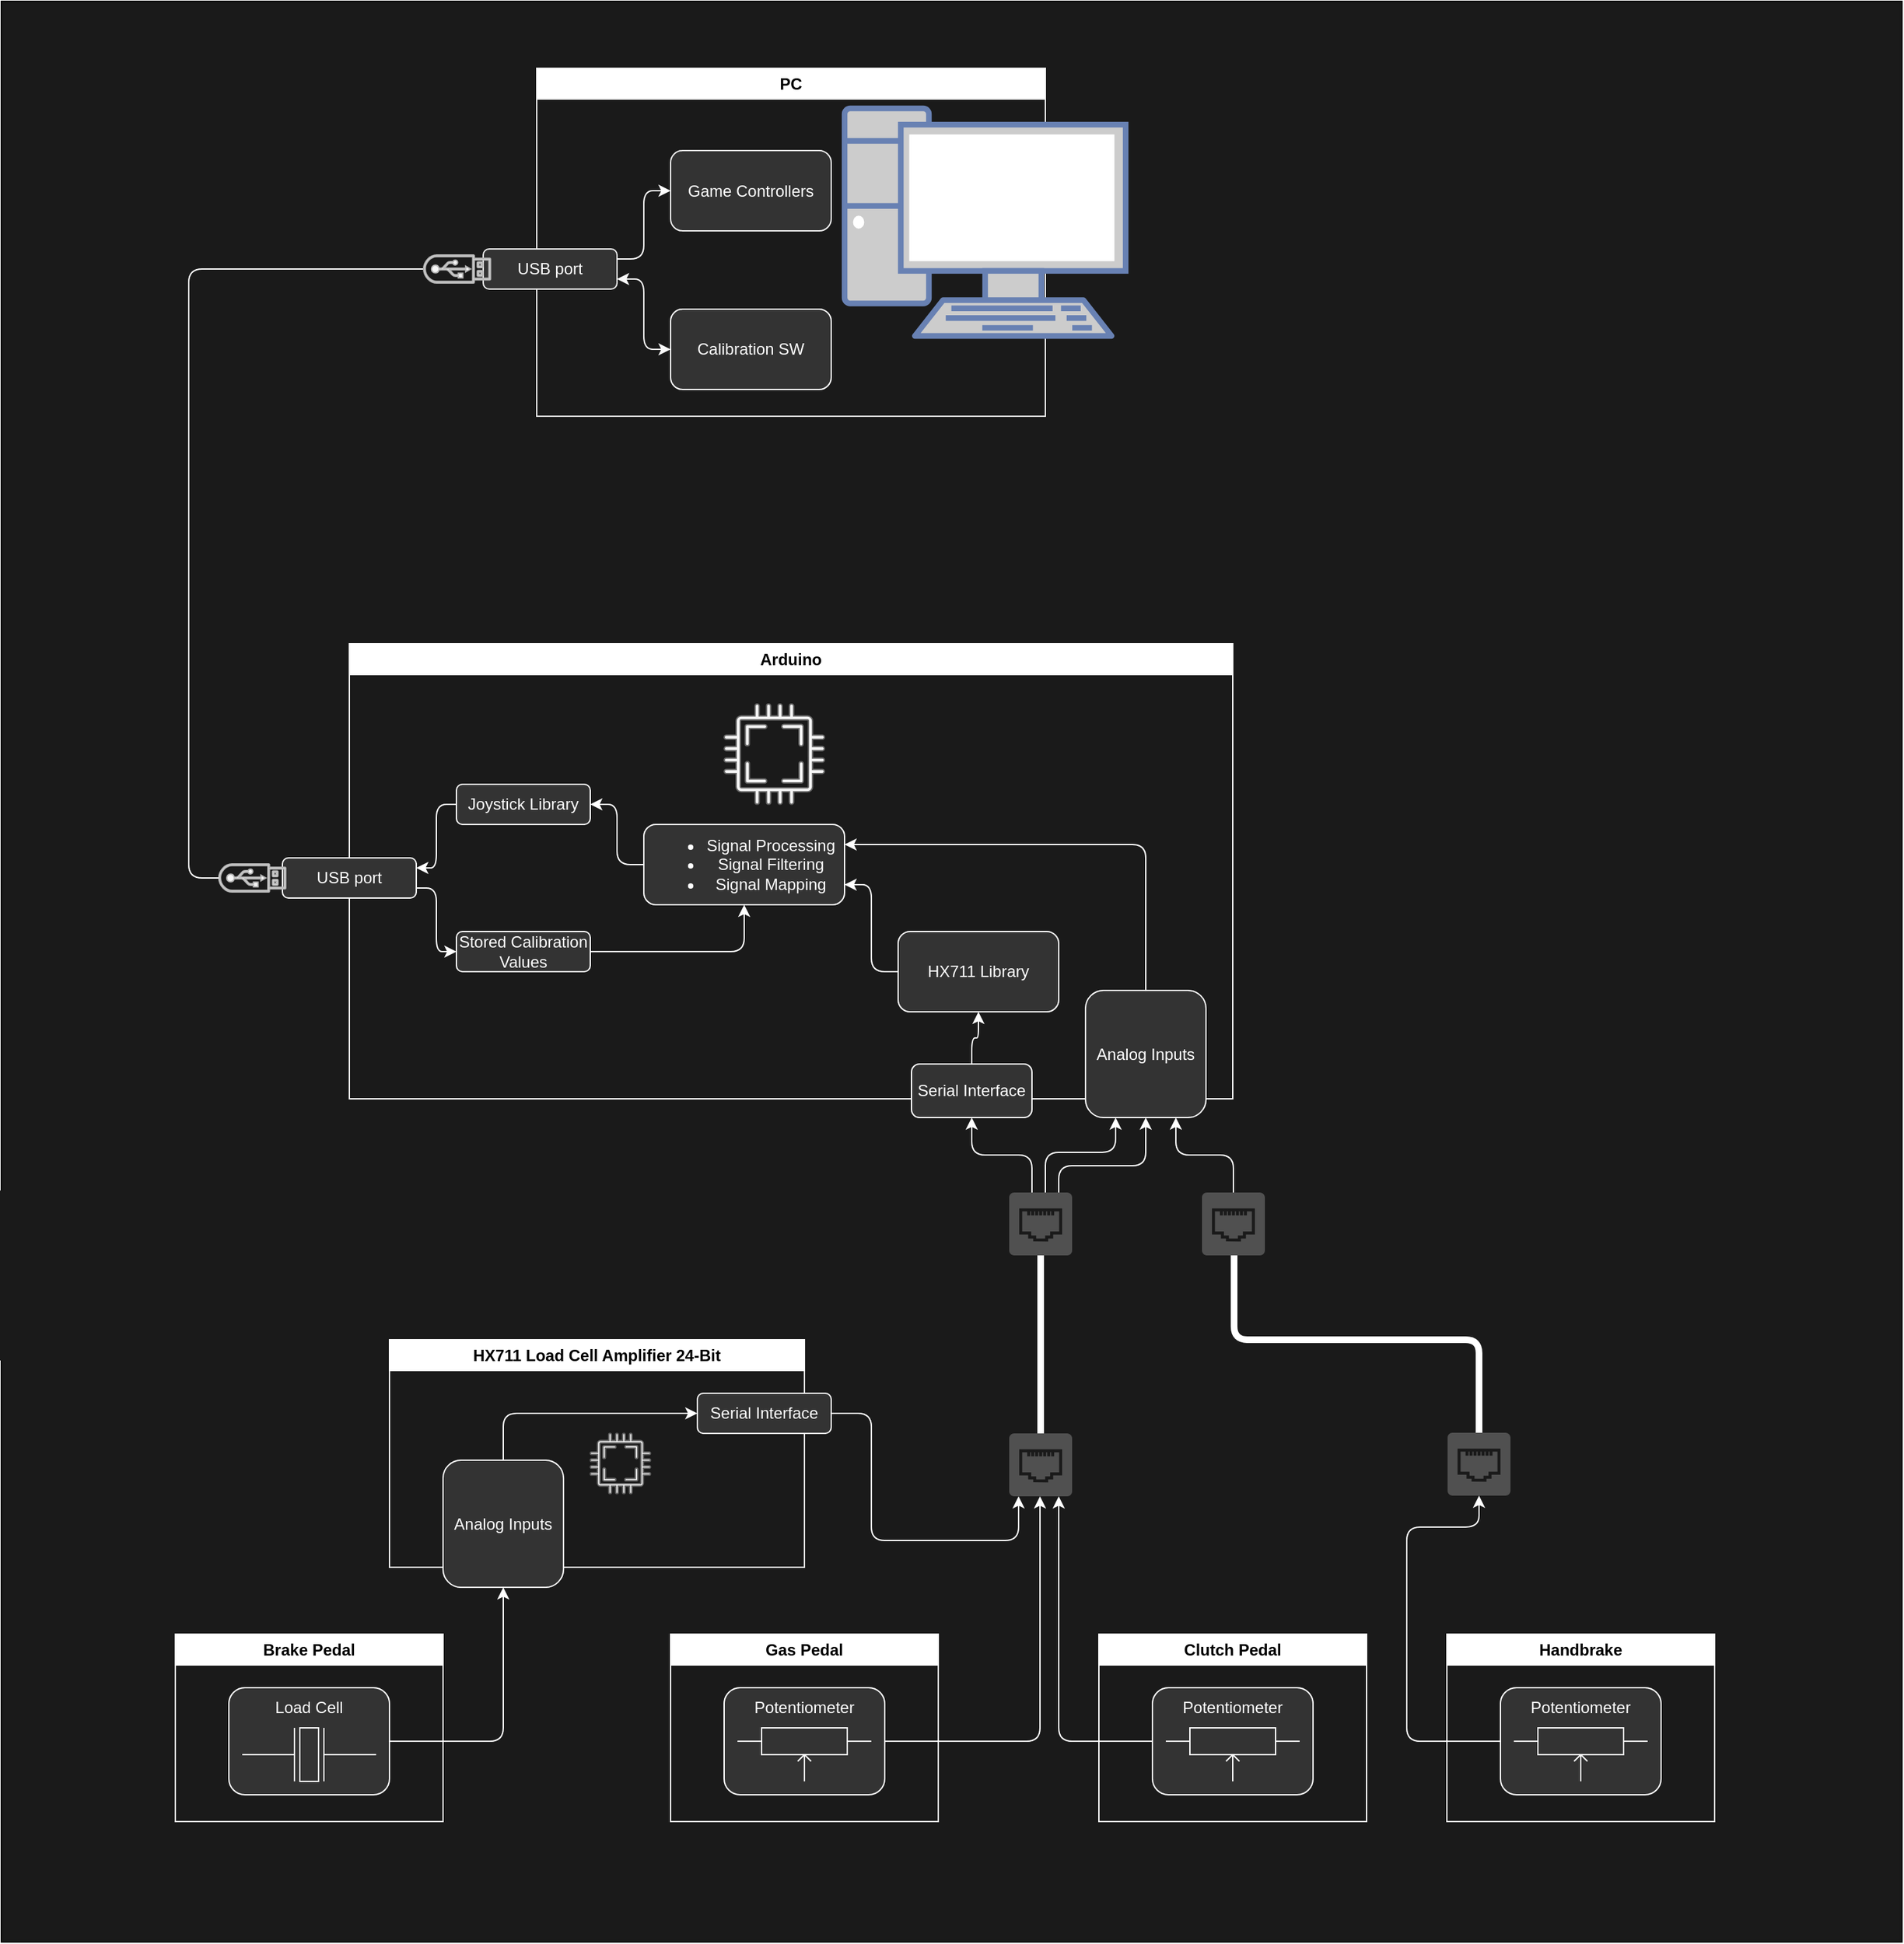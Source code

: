 <mxfile>
    <diagram name="Page-1" id="-fq91UTypDI7or2UGTcL">
        <mxGraphModel dx="1990" dy="1910" grid="1" gridSize="10" guides="1" tooltips="1" connect="1" arrows="1" fold="1" page="1" pageScale="1" pageWidth="827" pageHeight="1169" math="0" shadow="0">
            <root>
                <mxCell id="0"/>
                <mxCell id="1" parent="0"/>
                <mxCell id="gRs2KocOYmxf3VAWl55H-192" value="" style="rounded=0;whiteSpace=wrap;html=1;labelBackgroundColor=none;fillColor=#1A1A1A;fillStyle=solid;" parent="1" vertex="1">
                    <mxGeometry x="310" y="-480" width="1420" height="1450" as="geometry"/>
                </mxCell>
                <mxCell id="gRs2KocOYmxf3VAWl55H-132" value="Untitled Layer" style="" parent="0"/>
                <mxCell id="gRs2KocOYmxf3VAWl55H-133" value="Arduino" style="swimlane;whiteSpace=wrap;html=1;strokeColor=#FFFFFF;" parent="gRs2KocOYmxf3VAWl55H-132" vertex="1">
                    <mxGeometry x="570" width="660" height="340" as="geometry">
                        <mxRectangle x="321" y="330" width="140" height="30" as="alternateBounds"/>
                    </mxGeometry>
                </mxCell>
                <mxCell id="gRs2KocOYmxf3VAWl55H-134" value="" style="sketch=0;pointerEvents=1;shadow=0;dashed=0;html=1;strokeColor=#666666;fillColor=#f5f5f5;aspect=fixed;labelPosition=center;verticalLabelPosition=bottom;verticalAlign=top;align=center;outlineConnect=0;shape=mxgraph.vvd.cpu;fontColor=#333333;" parent="gRs2KocOYmxf3VAWl55H-133" vertex="1">
                    <mxGeometry x="280" y="45" width="75" height="75" as="geometry"/>
                </mxCell>
                <mxCell id="gRs2KocOYmxf3VAWl55H-135" style="edgeStyle=orthogonalEdgeStyle;rounded=1;html=1;entryX=0;entryY=0.5;entryDx=0;entryDy=0;exitX=1;exitY=0.75;exitDx=0;exitDy=0;strokeColor=#FFFFFF;" parent="gRs2KocOYmxf3VAWl55H-133" source="gRs2KocOYmxf3VAWl55H-136" target="gRs2KocOYmxf3VAWl55H-140" edge="1">
                    <mxGeometry relative="1" as="geometry"/>
                </mxCell>
                <mxCell id="gRs2KocOYmxf3VAWl55H-136" value="USB port" style="rounded=1;whiteSpace=wrap;html=1;fillColor=#333333;strokeColor=#FFFFFF;fontColor=#FFFFFF;" parent="gRs2KocOYmxf3VAWl55H-133" vertex="1">
                    <mxGeometry x="-50" y="160" width="100" height="30" as="geometry"/>
                </mxCell>
                <mxCell id="gRs2KocOYmxf3VAWl55H-137" style="edgeStyle=orthogonalEdgeStyle;html=1;exitX=0;exitY=0.5;exitDx=0;exitDy=0;entryX=1;entryY=0.25;entryDx=0;entryDy=0;rounded=1;strokeColor=#FFFFFF;" parent="gRs2KocOYmxf3VAWl55H-133" source="gRs2KocOYmxf3VAWl55H-138" target="gRs2KocOYmxf3VAWl55H-136" edge="1">
                    <mxGeometry relative="1" as="geometry"/>
                </mxCell>
                <mxCell id="gRs2KocOYmxf3VAWl55H-138" value="Joystick Library" style="rounded=1;whiteSpace=wrap;html=1;fillColor=#333333;strokeColor=#FFFFFF;fontColor=#FFFFFF;" parent="gRs2KocOYmxf3VAWl55H-133" vertex="1">
                    <mxGeometry x="80" y="105" width="100" height="30" as="geometry"/>
                </mxCell>
                <mxCell id="gRs2KocOYmxf3VAWl55H-139" style="edgeStyle=orthogonalEdgeStyle;rounded=1;html=1;strokeColor=#FFFFFF;" parent="gRs2KocOYmxf3VAWl55H-133" source="gRs2KocOYmxf3VAWl55H-140" target="gRs2KocOYmxf3VAWl55H-142" edge="1">
                    <mxGeometry relative="1" as="geometry"/>
                </mxCell>
                <mxCell id="gRs2KocOYmxf3VAWl55H-140" value="Stored Calibration Values" style="rounded=1;whiteSpace=wrap;html=1;fontColor=#FFFFFF;strokeColor=#FFFFFF;fillColor=#333333;" parent="gRs2KocOYmxf3VAWl55H-133" vertex="1">
                    <mxGeometry x="80" y="215" width="100" height="30" as="geometry"/>
                </mxCell>
                <mxCell id="gRs2KocOYmxf3VAWl55H-141" style="edgeStyle=orthogonalEdgeStyle;rounded=1;html=1;entryX=1;entryY=0.5;entryDx=0;entryDy=0;strokeColor=#FFFFFF;" parent="gRs2KocOYmxf3VAWl55H-133" source="gRs2KocOYmxf3VAWl55H-142" target="gRs2KocOYmxf3VAWl55H-138" edge="1">
                    <mxGeometry relative="1" as="geometry"/>
                </mxCell>
                <mxCell id="gRs2KocOYmxf3VAWl55H-142" value="&lt;ul&gt;&lt;li&gt;Signal Processing&lt;/li&gt;&lt;li&gt;Signal Filtering&lt;/li&gt;&lt;li&gt;Signal Mapping&lt;/li&gt;&lt;/ul&gt;" style="rounded=1;whiteSpace=wrap;html=1;strokeColor=#FFFFFF;fillColor=#333333;fontColor=#FFFFFF;" parent="gRs2KocOYmxf3VAWl55H-133" vertex="1">
                    <mxGeometry x="220" y="135" width="150" height="60" as="geometry"/>
                </mxCell>
                <mxCell id="gRs2KocOYmxf3VAWl55H-143" style="edgeStyle=orthogonalEdgeStyle;rounded=1;html=1;entryX=1;entryY=0.75;entryDx=0;entryDy=0;strokeColor=#FFFFFF;" parent="gRs2KocOYmxf3VAWl55H-133" source="gRs2KocOYmxf3VAWl55H-144" target="gRs2KocOYmxf3VAWl55H-142" edge="1">
                    <mxGeometry relative="1" as="geometry"/>
                </mxCell>
                <mxCell id="gRs2KocOYmxf3VAWl55H-144" value="HX711 Library" style="rounded=1;whiteSpace=wrap;html=1;strokeColor=#FFFFFF;fillColor=#333333;fontColor=#FFFFFF;" parent="gRs2KocOYmxf3VAWl55H-133" vertex="1">
                    <mxGeometry x="410" y="215" width="120" height="60" as="geometry"/>
                </mxCell>
                <mxCell id="gRs2KocOYmxf3VAWl55H-145" style="edgeStyle=orthogonalEdgeStyle;rounded=1;html=1;entryX=0.5;entryY=1;entryDx=0;entryDy=0;fontColor=#FFFFFF;strokeColor=#FFFFFF;" parent="gRs2KocOYmxf3VAWl55H-133" source="gRs2KocOYmxf3VAWl55H-146" target="gRs2KocOYmxf3VAWl55H-144" edge="1">
                    <mxGeometry relative="1" as="geometry"/>
                </mxCell>
                <mxCell id="gRs2KocOYmxf3VAWl55H-146" value="Serial Interface" style="rounded=1;whiteSpace=wrap;html=1;strokeColor=#FFFFFF;fillColor=#333333;fontColor=#FFFFFF;" parent="gRs2KocOYmxf3VAWl55H-133" vertex="1">
                    <mxGeometry x="420" y="314" width="90" height="40" as="geometry"/>
                </mxCell>
                <mxCell id="gRs2KocOYmxf3VAWl55H-147" style="edgeStyle=orthogonalEdgeStyle;rounded=1;html=1;entryX=1;entryY=0.25;entryDx=0;entryDy=0;strokeColor=#FFFFFF;exitX=0.5;exitY=0;exitDx=0;exitDy=0;" parent="gRs2KocOYmxf3VAWl55H-133" source="gRs2KocOYmxf3VAWl55H-148" target="gRs2KocOYmxf3VAWl55H-142" edge="1">
                    <mxGeometry relative="1" as="geometry"/>
                </mxCell>
                <mxCell id="gRs2KocOYmxf3VAWl55H-148" value="Analog Inputs" style="rounded=1;whiteSpace=wrap;html=1;fillColor=#333333;strokeColor=#FFFFFF;fontColor=#FFFFFF;" parent="gRs2KocOYmxf3VAWl55H-133" vertex="1">
                    <mxGeometry x="550" y="259" width="90" height="95" as="geometry"/>
                </mxCell>
                <mxCell id="gRs2KocOYmxf3VAWl55H-149" value="HX711 Load Cell Amplifier 24-Bit" style="swimlane;whiteSpace=wrap;html=1;strokeColor=#FFFFFF;" parent="gRs2KocOYmxf3VAWl55H-132" vertex="1">
                    <mxGeometry x="600" y="520" width="310" height="170" as="geometry">
                        <mxRectangle x="321" y="330" width="140" height="30" as="alternateBounds"/>
                    </mxGeometry>
                </mxCell>
                <mxCell id="gRs2KocOYmxf3VAWl55H-150" value="" style="sketch=0;pointerEvents=1;shadow=0;dashed=0;html=1;strokeColor=#666666;fillColor=#f5f5f5;aspect=fixed;labelPosition=center;verticalLabelPosition=bottom;verticalAlign=top;align=center;outlineConnect=0;shape=mxgraph.vvd.cpu;fontColor=#333333;" parent="gRs2KocOYmxf3VAWl55H-149" vertex="1">
                    <mxGeometry x="150" y="70" width="45" height="45" as="geometry"/>
                </mxCell>
                <mxCell id="gRs2KocOYmxf3VAWl55H-151" value="Serial Interface" style="rounded=1;whiteSpace=wrap;html=1;fillColor=#333333;strokeColor=#FFFFFF;fontColor=#FFFFFF;" parent="gRs2KocOYmxf3VAWl55H-149" vertex="1">
                    <mxGeometry x="230" y="40" width="100" height="30" as="geometry"/>
                </mxCell>
                <mxCell id="gRs2KocOYmxf3VAWl55H-152" style="edgeStyle=orthogonalEdgeStyle;rounded=1;html=1;exitX=0.5;exitY=0;exitDx=0;exitDy=0;entryX=0;entryY=0.5;entryDx=0;entryDy=0;strokeColor=#FFFFFF;" parent="gRs2KocOYmxf3VAWl55H-149" source="gRs2KocOYmxf3VAWl55H-153" target="gRs2KocOYmxf3VAWl55H-151" edge="1">
                    <mxGeometry relative="1" as="geometry"/>
                </mxCell>
                <mxCell id="gRs2KocOYmxf3VAWl55H-153" value="Analog Inputs" style="rounded=1;whiteSpace=wrap;html=1;strokeColor=#FFFFFF;fillColor=#333333;fontColor=#FFFFFF;" parent="gRs2KocOYmxf3VAWl55H-149" vertex="1">
                    <mxGeometry x="40" y="90" width="90" height="95" as="geometry"/>
                </mxCell>
                <mxCell id="gRs2KocOYmxf3VAWl55H-154" style="edgeStyle=orthogonalEdgeStyle;rounded=1;html=1;strokeColor=#FFFFFF;" parent="gRs2KocOYmxf3VAWl55H-132" source="gRs2KocOYmxf3VAWl55H-151" target="28" edge="1">
                    <mxGeometry relative="1" as="geometry">
                        <Array as="points">
                            <mxPoint x="960" y="575"/>
                            <mxPoint x="960" y="670"/>
                            <mxPoint x="1070" y="670"/>
                        </Array>
                    </mxGeometry>
                </mxCell>
                <mxCell id="gRs2KocOYmxf3VAWl55H-155" style="edgeStyle=orthogonalEdgeStyle;rounded=1;html=1;entryX=0.5;entryY=1;entryDx=0;entryDy=0;exitX=1;exitY=0.5;exitDx=0;exitDy=0;strokeColor=#FFFFFF;" parent="gRs2KocOYmxf3VAWl55H-132" source="7" target="gRs2KocOYmxf3VAWl55H-153" edge="1">
                    <mxGeometry relative="1" as="geometry">
                        <mxPoint x="1110" y="560" as="sourcePoint"/>
                    </mxGeometry>
                </mxCell>
                <mxCell id="gRs2KocOYmxf3VAWl55H-156" value="Brake Pedal" style="swimlane;whiteSpace=wrap;html=1;strokeColor=#FFFFFF;" parent="gRs2KocOYmxf3VAWl55H-132" vertex="1">
                    <mxGeometry x="440" y="740" width="200" height="140" as="geometry"/>
                </mxCell>
                <mxCell id="6" value="" style="group" parent="gRs2KocOYmxf3VAWl55H-156" vertex="1" connectable="0">
                    <mxGeometry x="40" y="40" width="120" height="80" as="geometry"/>
                </mxCell>
                <mxCell id="7" value="" style="rounded=1;whiteSpace=wrap;html=1;strokeColor=#FFFFFF;fillColor=#333333;fontColor=#FFFFFF;" parent="6" vertex="1">
                    <mxGeometry width="120" height="80" as="geometry"/>
                </mxCell>
                <mxCell id="8" value="" style="pointerEvents=1;verticalLabelPosition=bottom;shadow=0;dashed=0;align=center;html=1;verticalAlign=top;shape=mxgraph.electrical.miscellaneous.crystal_1;fillColor=none;strokeColor=#FFFFFF;" parent="6" vertex="1">
                    <mxGeometry x="10" y="30" width="100" height="40" as="geometry"/>
                </mxCell>
                <mxCell id="9" value="Load Cell" style="text;html=1;strokeColor=none;fillColor=none;align=center;verticalAlign=middle;whiteSpace=wrap;rounded=0;fontColor=#FFFFFF;" parent="6" vertex="1">
                    <mxGeometry x="30" width="60" height="30" as="geometry"/>
                </mxCell>
                <mxCell id="gRs2KocOYmxf3VAWl55H-161" value="Handbrake" style="swimlane;whiteSpace=wrap;html=1;strokeColor=#FFFFFF;" parent="gRs2KocOYmxf3VAWl55H-132" vertex="1">
                    <mxGeometry x="1390" y="740" width="200" height="140" as="geometry"/>
                </mxCell>
                <mxCell id="13" value="" style="group" parent="gRs2KocOYmxf3VAWl55H-161" vertex="1" connectable="0">
                    <mxGeometry x="40" y="40" width="120" height="80" as="geometry"/>
                </mxCell>
                <mxCell id="10" value="" style="rounded=1;whiteSpace=wrap;html=1;strokeColor=#FFFFFF;fillColor=#333333;fontColor=#FFFFFF;" parent="13" vertex="1">
                    <mxGeometry width="120" height="80" as="geometry"/>
                </mxCell>
                <mxCell id="11" value="&lt;font color=&quot;#ffffff&quot;&gt;Potentiometer&lt;/font&gt;" style="text;html=1;strokeColor=none;fillColor=none;align=center;verticalAlign=middle;whiteSpace=wrap;rounded=0;" parent="13" vertex="1">
                    <mxGeometry x="30" width="60" height="30" as="geometry"/>
                </mxCell>
                <mxCell id="12" value="" style="pointerEvents=1;verticalLabelPosition=bottom;shadow=0;dashed=0;align=center;html=1;verticalAlign=top;shape=mxgraph.electrical.resistors.potentiometer_1;fillColor=#333333;strokeColor=#FFFFFF;" parent="13" vertex="1">
                    <mxGeometry x="10" y="30" width="100" height="40" as="geometry"/>
                </mxCell>
                <mxCell id="gRs2KocOYmxf3VAWl55H-166" value="Clutch Pedal" style="swimlane;whiteSpace=wrap;html=1;strokeColor=#FFFFFF;" parent="gRs2KocOYmxf3VAWl55H-132" vertex="1">
                    <mxGeometry x="1130" y="740" width="200" height="140" as="geometry"/>
                </mxCell>
                <mxCell id="14" value="" style="group" parent="gRs2KocOYmxf3VAWl55H-166" vertex="1" connectable="0">
                    <mxGeometry x="40" y="40" width="120" height="80" as="geometry"/>
                </mxCell>
                <mxCell id="15" value="" style="rounded=1;whiteSpace=wrap;html=1;strokeColor=#FFFFFF;fillColor=#333333;fontColor=#FFFFFF;" parent="14" vertex="1">
                    <mxGeometry width="120" height="80" as="geometry"/>
                </mxCell>
                <mxCell id="16" value="&lt;font color=&quot;#ffffff&quot;&gt;Potentiometer&lt;/font&gt;" style="text;html=1;strokeColor=none;fillColor=none;align=center;verticalAlign=middle;whiteSpace=wrap;rounded=0;" parent="14" vertex="1">
                    <mxGeometry x="30" width="60" height="30" as="geometry"/>
                </mxCell>
                <mxCell id="17" value="" style="pointerEvents=1;verticalLabelPosition=bottom;shadow=0;dashed=0;align=center;html=1;verticalAlign=top;shape=mxgraph.electrical.resistors.potentiometer_1;fillColor=#333333;strokeColor=#FFFFFF;" parent="14" vertex="1">
                    <mxGeometry x="10" y="30" width="100" height="40" as="geometry"/>
                </mxCell>
                <mxCell id="gRs2KocOYmxf3VAWl55H-171" value="Gas Pedal" style="swimlane;whiteSpace=wrap;html=1;strokeColor=#FFFFFF;" parent="gRs2KocOYmxf3VAWl55H-132" vertex="1">
                    <mxGeometry x="810" y="740" width="200" height="140" as="geometry"/>
                </mxCell>
                <mxCell id="18" value="" style="group" parent="gRs2KocOYmxf3VAWl55H-171" vertex="1" connectable="0">
                    <mxGeometry x="40" y="40" width="120" height="80" as="geometry"/>
                </mxCell>
                <mxCell id="19" value="" style="rounded=1;whiteSpace=wrap;html=1;strokeColor=#FFFFFF;fillColor=#333333;fontColor=#FFFFFF;" parent="18" vertex="1">
                    <mxGeometry width="120" height="80" as="geometry"/>
                </mxCell>
                <mxCell id="20" value="&lt;font color=&quot;#ffffff&quot;&gt;Potentiometer&lt;/font&gt;" style="text;html=1;strokeColor=none;fillColor=none;align=center;verticalAlign=middle;whiteSpace=wrap;rounded=0;" parent="18" vertex="1">
                    <mxGeometry x="30" width="60" height="30" as="geometry"/>
                </mxCell>
                <mxCell id="21" value="" style="pointerEvents=1;verticalLabelPosition=bottom;shadow=0;dashed=0;align=center;html=1;verticalAlign=top;shape=mxgraph.electrical.resistors.potentiometer_1;fillColor=#333333;strokeColor=#FFFFFF;" parent="18" vertex="1">
                    <mxGeometry x="10" y="30" width="100" height="40" as="geometry"/>
                </mxCell>
                <mxCell id="gRs2KocOYmxf3VAWl55H-176" style="edgeStyle=orthogonalEdgeStyle;rounded=1;html=1;strokeColor=#FFFFFF;exitX=0;exitY=0.5;exitDx=0;exitDy=0;" parent="gRs2KocOYmxf3VAWl55H-132" source="10" target="25" edge="1">
                    <mxGeometry relative="1" as="geometry">
                        <mxPoint x="1940" y="140" as="sourcePoint"/>
                        <Array as="points">
                            <mxPoint x="1360" y="820"/>
                            <mxPoint x="1360" y="660"/>
                            <mxPoint x="1414" y="660"/>
                        </Array>
                    </mxGeometry>
                </mxCell>
                <mxCell id="gRs2KocOYmxf3VAWl55H-177" style="edgeStyle=orthogonalEdgeStyle;rounded=1;html=1;strokeColor=#FFFFFF;exitX=0;exitY=0.5;exitDx=0;exitDy=0;" parent="gRs2KocOYmxf3VAWl55H-132" source="15" target="28" edge="1">
                    <mxGeometry relative="1" as="geometry">
                        <mxPoint x="1940" y="320" as="sourcePoint"/>
                        <Array as="points">
                            <mxPoint x="1100" y="820"/>
                        </Array>
                    </mxGeometry>
                </mxCell>
                <mxCell id="gRs2KocOYmxf3VAWl55H-178" style="edgeStyle=orthogonalEdgeStyle;rounded=1;html=1;strokeColor=#FFFFFF;" parent="gRs2KocOYmxf3VAWl55H-132" target="28" edge="1">
                    <mxGeometry relative="1" as="geometry">
                        <Array as="points">
                            <mxPoint x="1086" y="820"/>
                        </Array>
                        <mxPoint x="970" y="820" as="sourcePoint"/>
                    </mxGeometry>
                </mxCell>
                <mxCell id="gRs2KocOYmxf3VAWl55H-179" value="PC" style="swimlane;whiteSpace=wrap;html=1;strokeColor=#F0F0F0;" parent="gRs2KocOYmxf3VAWl55H-132" vertex="1">
                    <mxGeometry x="710" y="-430" width="380" height="260" as="geometry"/>
                </mxCell>
                <mxCell id="gRs2KocOYmxf3VAWl55H-181" value="USB port" style="rounded=1;whiteSpace=wrap;html=1;fillColor=#333333;strokeColor=#F0F0F0;fontColor=#FFFFFF;" parent="gRs2KocOYmxf3VAWl55H-179" vertex="1">
                    <mxGeometry x="-40" y="135" width="100" height="30" as="geometry"/>
                </mxCell>
                <mxCell id="gRs2KocOYmxf3VAWl55H-182" style="edgeStyle=orthogonalEdgeStyle;rounded=1;html=1;entryX=1;entryY=0.25;entryDx=0;entryDy=0;startArrow=classic;startFill=1;endArrow=none;endFill=0;strokeColor=#ffffff;fillColor=#f5f5f5;exitX=0;exitY=0.5;exitDx=0;exitDy=0;" parent="gRs2KocOYmxf3VAWl55H-179" source="gRs2KocOYmxf3VAWl55H-185" target="gRs2KocOYmxf3VAWl55H-181" edge="1">
                    <mxGeometry relative="1" as="geometry">
                        <mxPoint x="250" y="100" as="sourcePoint"/>
                    </mxGeometry>
                </mxCell>
                <mxCell id="gRs2KocOYmxf3VAWl55H-183" style="edgeStyle=orthogonalEdgeStyle;rounded=1;html=1;entryX=1;entryY=0.75;entryDx=0;entryDy=0;startArrow=classic;startFill=1;endArrow=classic;endFill=1;strokeColor=#FAFAFA;fillColor=#f5f5f5;" parent="gRs2KocOYmxf3VAWl55H-179" source="gRs2KocOYmxf3VAWl55H-184" target="gRs2KocOYmxf3VAWl55H-181" edge="1">
                    <mxGeometry relative="1" as="geometry"/>
                </mxCell>
                <mxCell id="gRs2KocOYmxf3VAWl55H-184" value="Calibration SW" style="rounded=1;whiteSpace=wrap;html=1;fillColor=#333333;strokeColor=#FFFFFF;fontColor=#FFFFFF;" parent="gRs2KocOYmxf3VAWl55H-179" vertex="1">
                    <mxGeometry x="100" y="180" width="120" height="60" as="geometry"/>
                </mxCell>
                <mxCell id="gRs2KocOYmxf3VAWl55H-185" value="Game Controllers" style="rounded=1;whiteSpace=wrap;html=1;fillColor=#333333;strokeColor=#F0F0F0;fontColor=#FFFFFF;" parent="gRs2KocOYmxf3VAWl55H-179" vertex="1">
                    <mxGeometry x="100" y="61.5" width="120" height="60" as="geometry"/>
                </mxCell>
                <mxCell id="gRs2KocOYmxf3VAWl55H-180" value="" style="fontColor=#0066CC;verticalAlign=top;verticalLabelPosition=bottom;labelPosition=center;align=center;html=1;outlineConnect=0;fillColor=#CCCCCC;strokeColor=#6881B3;gradientColor=none;gradientDirection=north;strokeWidth=2;shape=mxgraph.networks.pc;" parent="gRs2KocOYmxf3VAWl55H-179" vertex="1">
                    <mxGeometry x="230" y="30" width="210" height="170" as="geometry"/>
                </mxCell>
                <mxCell id="gRs2KocOYmxf3VAWl55H-187" value="" style="sketch=0;pointerEvents=1;shadow=0;dashed=0;html=1;strokeColor=#B3B3B3;fillColor=#f5f5f5;aspect=fixed;labelPosition=center;verticalLabelPosition=bottom;verticalAlign=top;align=center;outlineConnect=0;shape=mxgraph.vvd.flash_drive;rotation=-90;fontColor=#333333;" parent="gRs2KocOYmxf3VAWl55H-132" vertex="1">
                    <mxGeometry x="487" y="150" width="21" height="50" as="geometry"/>
                </mxCell>
                <mxCell id="gRs2KocOYmxf3VAWl55H-188" style="edgeStyle=orthogonalEdgeStyle;rounded=1;html=1;startArrow=none;startFill=0;endArrow=none;endFill=0;strokeColor=#FFFFFF;" parent="gRs2KocOYmxf3VAWl55H-132" source="gRs2KocOYmxf3VAWl55H-189" target="gRs2KocOYmxf3VAWl55H-187" edge="1">
                    <mxGeometry relative="1" as="geometry">
                        <mxPoint x="400" y="120" as="targetPoint"/>
                        <Array as="points">
                            <mxPoint x="450" y="-280"/>
                            <mxPoint x="450" y="175"/>
                        </Array>
                    </mxGeometry>
                </mxCell>
                <mxCell id="gRs2KocOYmxf3VAWl55H-189" value="" style="sketch=0;pointerEvents=1;shadow=0;dashed=0;html=1;strokeColor=#B3B3B3;fillColor=#f5f5f5;aspect=fixed;labelPosition=center;verticalLabelPosition=bottom;verticalAlign=top;align=center;outlineConnect=0;shape=mxgraph.vvd.flash_drive;rotation=-90;fontColor=#333333;" parent="gRs2KocOYmxf3VAWl55H-132" vertex="1">
                    <mxGeometry x="640" y="-305" width="21" height="50" as="geometry"/>
                </mxCell>
                <mxCell id="34" style="edgeStyle=orthogonalEdgeStyle;html=1;strokeColor=#FFFFFF;strokeWidth=5;fontColor=#FFFFFF;endArrow=none;endFill=0;" parent="gRs2KocOYmxf3VAWl55H-132" source="25" target="26" edge="1">
                    <mxGeometry relative="1" as="geometry">
                        <Array as="points">
                            <mxPoint x="1414" y="520"/>
                            <mxPoint x="1231" y="520"/>
                        </Array>
                    </mxGeometry>
                </mxCell>
                <mxCell id="25" value="" style="sketch=0;pointerEvents=1;shadow=0;dashed=0;html=1;strokeColor=none;fillColor=#505050;labelPosition=center;verticalLabelPosition=bottom;verticalAlign=top;outlineConnect=0;align=center;shape=mxgraph.office.devices.data_jack;rounded=1;fontColor=#FFFFFF;" parent="gRs2KocOYmxf3VAWl55H-132" vertex="1">
                    <mxGeometry x="1390.5" y="589.5" width="47" height="47" as="geometry"/>
                </mxCell>
                <mxCell id="27" style="edgeStyle=orthogonalEdgeStyle;html=1;entryX=0.75;entryY=1;entryDx=0;entryDy=0;strokeColor=#FFFFFF;fontColor=#FFFFFF;" parent="gRs2KocOYmxf3VAWl55H-132" source="26" target="gRs2KocOYmxf3VAWl55H-148" edge="1">
                    <mxGeometry relative="1" as="geometry"/>
                </mxCell>
                <mxCell id="26" value="" style="sketch=0;pointerEvents=1;shadow=0;dashed=0;html=1;strokeColor=none;fillColor=#505050;labelPosition=center;verticalLabelPosition=bottom;verticalAlign=top;outlineConnect=0;align=center;shape=mxgraph.office.devices.data_jack;rounded=1;fontColor=#FFFFFF;" parent="gRs2KocOYmxf3VAWl55H-132" vertex="1">
                    <mxGeometry x="1207" y="410" width="47" height="47" as="geometry"/>
                </mxCell>
                <mxCell id="28" value="" style="sketch=0;pointerEvents=1;shadow=0;dashed=0;html=1;strokeColor=none;fillColor=#505050;labelPosition=center;verticalLabelPosition=bottom;verticalAlign=top;outlineConnect=0;align=center;shape=mxgraph.office.devices.data_jack;rounded=1;fontColor=#FFFFFF;" parent="gRs2KocOYmxf3VAWl55H-132" vertex="1">
                    <mxGeometry x="1063" y="590" width="47" height="47" as="geometry"/>
                </mxCell>
                <mxCell id="30" style="edgeStyle=orthogonalEdgeStyle;html=1;entryX=0.5;entryY=1;entryDx=0;entryDy=0;strokeColor=#FFFFFF;fontColor=#FFFFFF;" parent="gRs2KocOYmxf3VAWl55H-132" source="29" target="gRs2KocOYmxf3VAWl55H-148" edge="1">
                    <mxGeometry relative="1" as="geometry">
                        <Array as="points">
                            <mxPoint x="1100" y="390"/>
                            <mxPoint x="1165" y="390"/>
                        </Array>
                    </mxGeometry>
                </mxCell>
                <mxCell id="31" style="edgeStyle=orthogonalEdgeStyle;html=1;entryX=0.25;entryY=1;entryDx=0;entryDy=0;strokeColor=#FFFFFF;fontColor=#FFFFFF;" parent="gRs2KocOYmxf3VAWl55H-132" source="29" target="gRs2KocOYmxf3VAWl55H-148" edge="1">
                    <mxGeometry relative="1" as="geometry">
                        <Array as="points">
                            <mxPoint x="1090" y="380"/>
                            <mxPoint x="1143" y="380"/>
                        </Array>
                    </mxGeometry>
                </mxCell>
                <mxCell id="32" style="edgeStyle=orthogonalEdgeStyle;html=1;entryX=0.5;entryY=1;entryDx=0;entryDy=0;strokeColor=#FFFFFF;fontColor=#FFFFFF;" parent="gRs2KocOYmxf3VAWl55H-132" source="29" target="gRs2KocOYmxf3VAWl55H-146" edge="1">
                    <mxGeometry relative="1" as="geometry">
                        <Array as="points">
                            <mxPoint x="1080" y="382"/>
                            <mxPoint x="1035" y="382"/>
                        </Array>
                    </mxGeometry>
                </mxCell>
                <mxCell id="33" style="edgeStyle=orthogonalEdgeStyle;html=1;strokeColor=#FFFFFF;fontColor=#FFFFFF;endArrow=none;endFill=0;strokeWidth=5;" parent="gRs2KocOYmxf3VAWl55H-132" source="29" target="28" edge="1">
                    <mxGeometry relative="1" as="geometry"/>
                </mxCell>
                <mxCell id="29" value="" style="sketch=0;pointerEvents=1;shadow=0;dashed=0;html=1;strokeColor=none;fillColor=#505050;labelPosition=center;verticalLabelPosition=bottom;verticalAlign=top;outlineConnect=0;align=center;shape=mxgraph.office.devices.data_jack;rounded=1;fontColor=#FFFFFF;" parent="gRs2KocOYmxf3VAWl55H-132" vertex="1">
                    <mxGeometry x="1063" y="410" width="47" height="47" as="geometry"/>
                </mxCell>
            </root>
        </mxGraphModel>
    </diagram>
</mxfile>